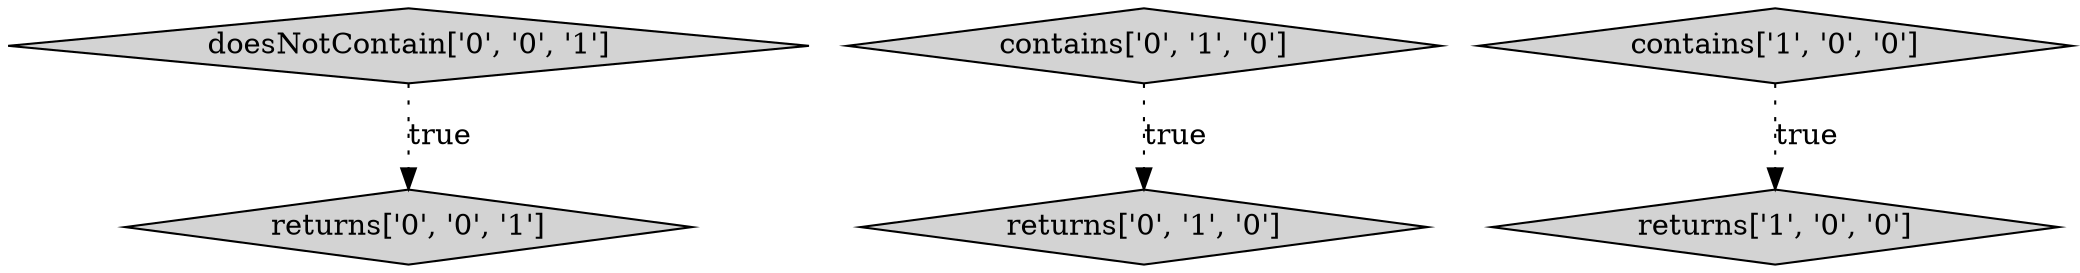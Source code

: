 digraph {
5 [style = filled, label = "doesNotContain['0', '0', '1']", fillcolor = lightgray, shape = diamond image = "AAA0AAABBB3BBB"];
4 [style = filled, label = "returns['0', '0', '1']", fillcolor = lightgray, shape = diamond image = "AAA0AAABBB3BBB"];
3 [style = filled, label = "contains['0', '1', '0']", fillcolor = lightgray, shape = diamond image = "AAA0AAABBB2BBB"];
2 [style = filled, label = "returns['0', '1', '0']", fillcolor = lightgray, shape = diamond image = "AAA0AAABBB2BBB"];
0 [style = filled, label = "returns['1', '0', '0']", fillcolor = lightgray, shape = diamond image = "AAA0AAABBB1BBB"];
1 [style = filled, label = "contains['1', '0', '0']", fillcolor = lightgray, shape = diamond image = "AAA0AAABBB1BBB"];
5->4 [style = dotted, label="true"];
3->2 [style = dotted, label="true"];
1->0 [style = dotted, label="true"];
}
